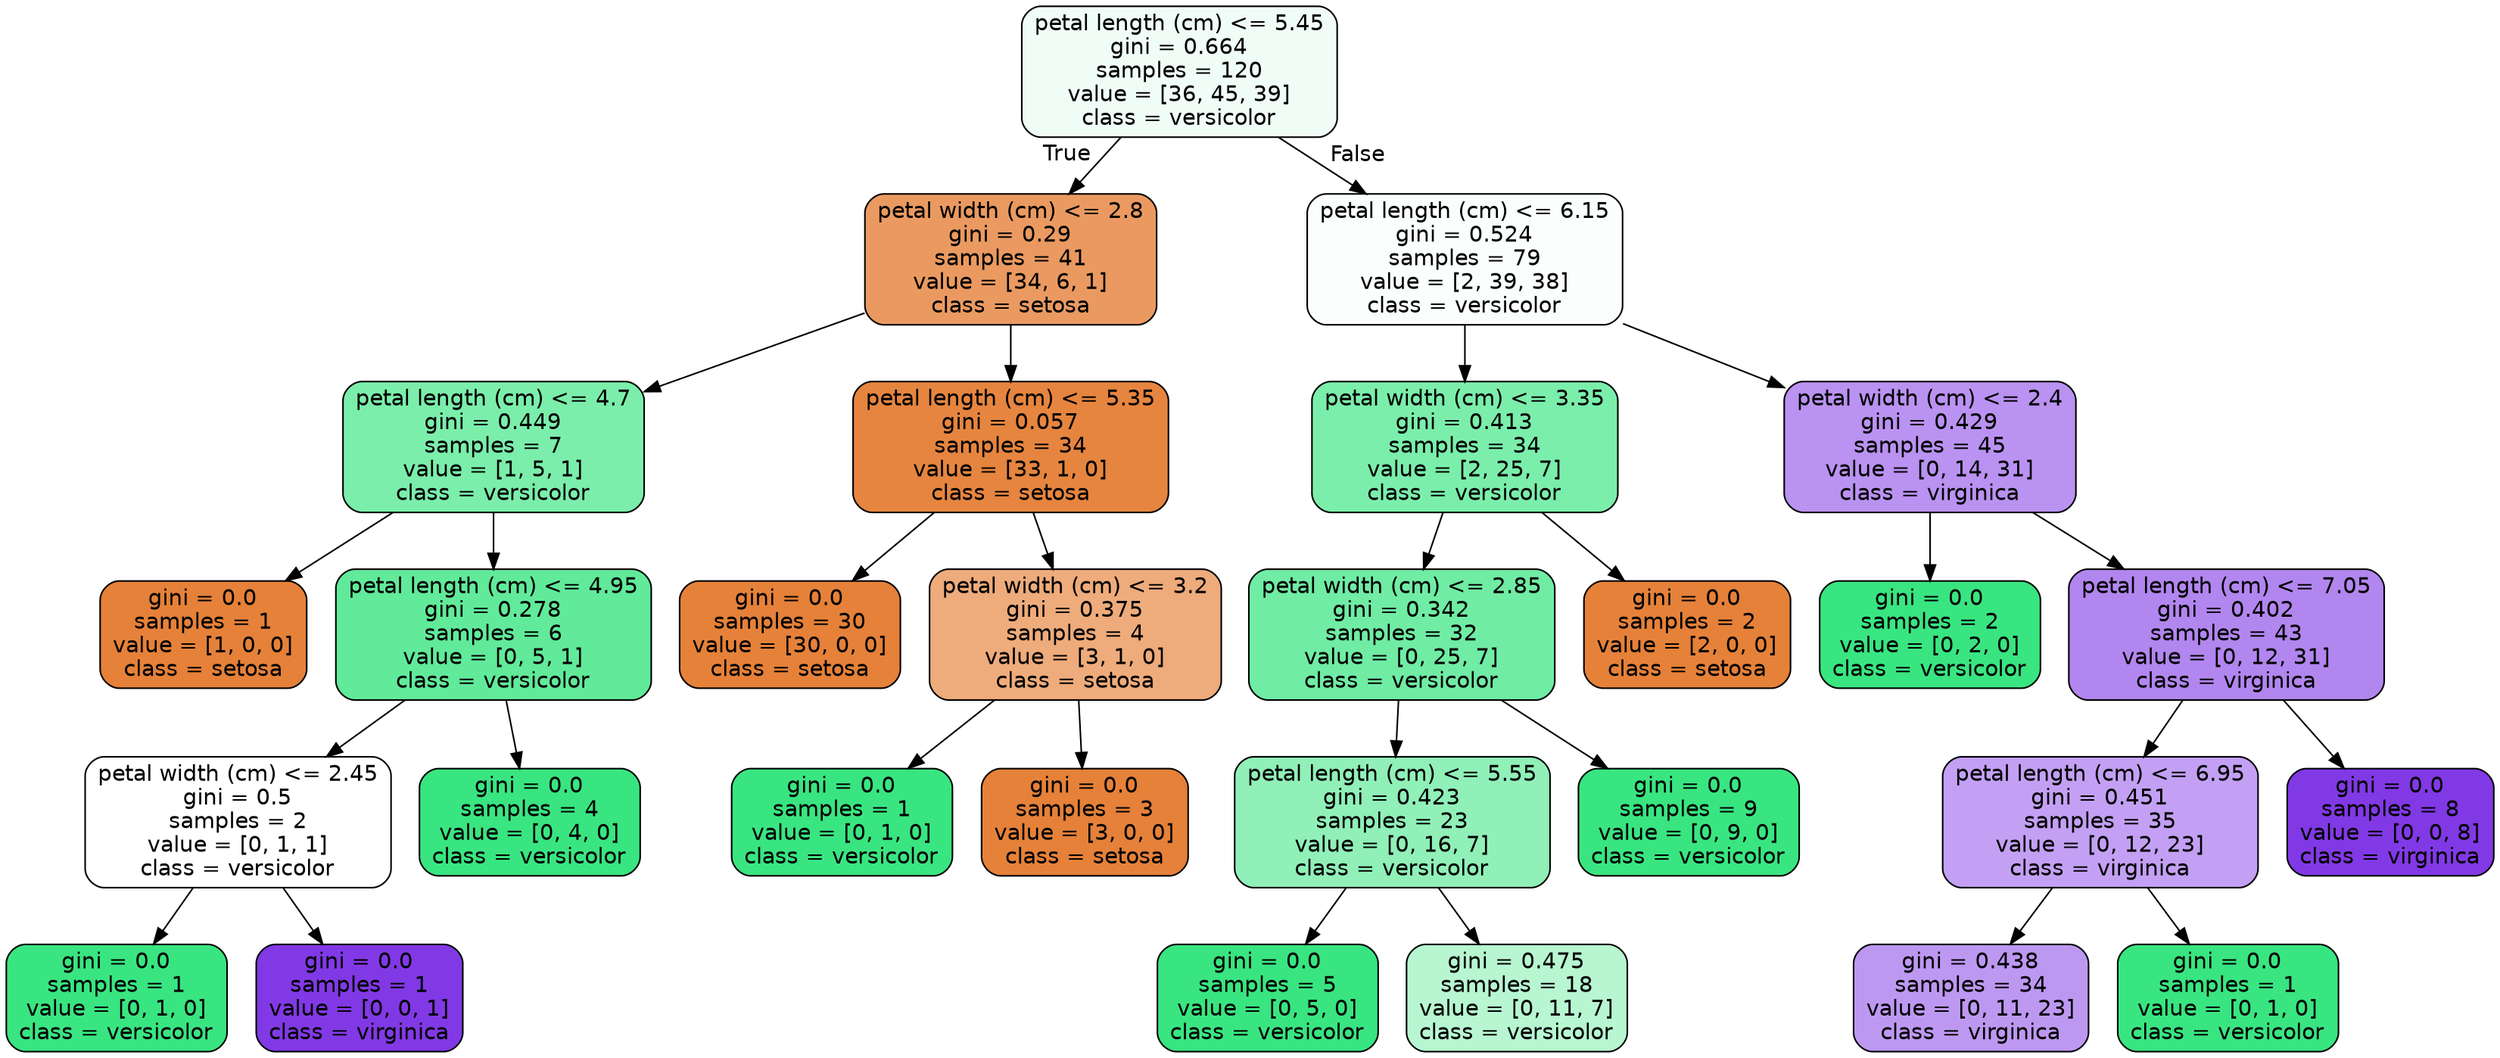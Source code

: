 digraph Tree {
node [shape=box, style="filled, rounded", color="black", fontname=helvetica] ;
edge [fontname=helvetica] ;
0 [label="petal length (cm) <= 5.45\ngini = 0.664\nsamples = 120\nvalue = [36, 45, 39]\nclass = versicolor", fillcolor="#f0fdf6"] ;
1 [label="petal width (cm) <= 2.8\ngini = 0.29\nsamples = 41\nvalue = [34, 6, 1]\nclass = setosa", fillcolor="#ea9a61"] ;
0 -> 1 [labeldistance=2.5, labelangle=45, headlabel="True"] ;
2 [label="petal length (cm) <= 4.7\ngini = 0.449\nsamples = 7\nvalue = [1, 5, 1]\nclass = versicolor", fillcolor="#7beeab"] ;
1 -> 2 ;
3 [label="gini = 0.0\nsamples = 1\nvalue = [1, 0, 0]\nclass = setosa", fillcolor="#e58139"] ;
2 -> 3 ;
4 [label="petal length (cm) <= 4.95\ngini = 0.278\nsamples = 6\nvalue = [0, 5, 1]\nclass = versicolor", fillcolor="#61ea9a"] ;
2 -> 4 ;
5 [label="petal width (cm) <= 2.45\ngini = 0.5\nsamples = 2\nvalue = [0, 1, 1]\nclass = versicolor", fillcolor="#ffffff"] ;
4 -> 5 ;
6 [label="gini = 0.0\nsamples = 1\nvalue = [0, 1, 0]\nclass = versicolor", fillcolor="#39e581"] ;
5 -> 6 ;
7 [label="gini = 0.0\nsamples = 1\nvalue = [0, 0, 1]\nclass = virginica", fillcolor="#8139e5"] ;
5 -> 7 ;
8 [label="gini = 0.0\nsamples = 4\nvalue = [0, 4, 0]\nclass = versicolor", fillcolor="#39e581"] ;
4 -> 8 ;
9 [label="petal length (cm) <= 5.35\ngini = 0.057\nsamples = 34\nvalue = [33, 1, 0]\nclass = setosa", fillcolor="#e6853f"] ;
1 -> 9 ;
10 [label="gini = 0.0\nsamples = 30\nvalue = [30, 0, 0]\nclass = setosa", fillcolor="#e58139"] ;
9 -> 10 ;
11 [label="petal width (cm) <= 3.2\ngini = 0.375\nsamples = 4\nvalue = [3, 1, 0]\nclass = setosa", fillcolor="#eeab7b"] ;
9 -> 11 ;
12 [label="gini = 0.0\nsamples = 1\nvalue = [0, 1, 0]\nclass = versicolor", fillcolor="#39e581"] ;
11 -> 12 ;
13 [label="gini = 0.0\nsamples = 3\nvalue = [3, 0, 0]\nclass = setosa", fillcolor="#e58139"] ;
11 -> 13 ;
14 [label="petal length (cm) <= 6.15\ngini = 0.524\nsamples = 79\nvalue = [2, 39, 38]\nclass = versicolor", fillcolor="#fafefc"] ;
0 -> 14 [labeldistance=2.5, labelangle=-45, headlabel="False"] ;
15 [label="petal width (cm) <= 3.35\ngini = 0.413\nsamples = 34\nvalue = [2, 25, 7]\nclass = versicolor", fillcolor="#7beeab"] ;
14 -> 15 ;
16 [label="petal width (cm) <= 2.85\ngini = 0.342\nsamples = 32\nvalue = [0, 25, 7]\nclass = versicolor", fillcolor="#70eca4"] ;
15 -> 16 ;
17 [label="petal length (cm) <= 5.55\ngini = 0.423\nsamples = 23\nvalue = [0, 16, 7]\nclass = versicolor", fillcolor="#90f0b8"] ;
16 -> 17 ;
18 [label="gini = 0.0\nsamples = 5\nvalue = [0, 5, 0]\nclass = versicolor", fillcolor="#39e581"] ;
17 -> 18 ;
19 [label="gini = 0.475\nsamples = 18\nvalue = [0, 11, 7]\nclass = versicolor", fillcolor="#b7f6d1"] ;
17 -> 19 ;
20 [label="gini = 0.0\nsamples = 9\nvalue = [0, 9, 0]\nclass = versicolor", fillcolor="#39e581"] ;
16 -> 20 ;
21 [label="gini = 0.0\nsamples = 2\nvalue = [2, 0, 0]\nclass = setosa", fillcolor="#e58139"] ;
15 -> 21 ;
22 [label="petal width (cm) <= 2.4\ngini = 0.429\nsamples = 45\nvalue = [0, 14, 31]\nclass = virginica", fillcolor="#ba92f1"] ;
14 -> 22 ;
23 [label="gini = 0.0\nsamples = 2\nvalue = [0, 2, 0]\nclass = versicolor", fillcolor="#39e581"] ;
22 -> 23 ;
24 [label="petal length (cm) <= 7.05\ngini = 0.402\nsamples = 43\nvalue = [0, 12, 31]\nclass = virginica", fillcolor="#b286ef"] ;
22 -> 24 ;
25 [label="petal length (cm) <= 6.95\ngini = 0.451\nsamples = 35\nvalue = [0, 12, 23]\nclass = virginica", fillcolor="#c3a0f3"] ;
24 -> 25 ;
26 [label="gini = 0.438\nsamples = 34\nvalue = [0, 11, 23]\nclass = virginica", fillcolor="#bd98f1"] ;
25 -> 26 ;
27 [label="gini = 0.0\nsamples = 1\nvalue = [0, 1, 0]\nclass = versicolor", fillcolor="#39e581"] ;
25 -> 27 ;
28 [label="gini = 0.0\nsamples = 8\nvalue = [0, 0, 8]\nclass = virginica", fillcolor="#8139e5"] ;
24 -> 28 ;
}